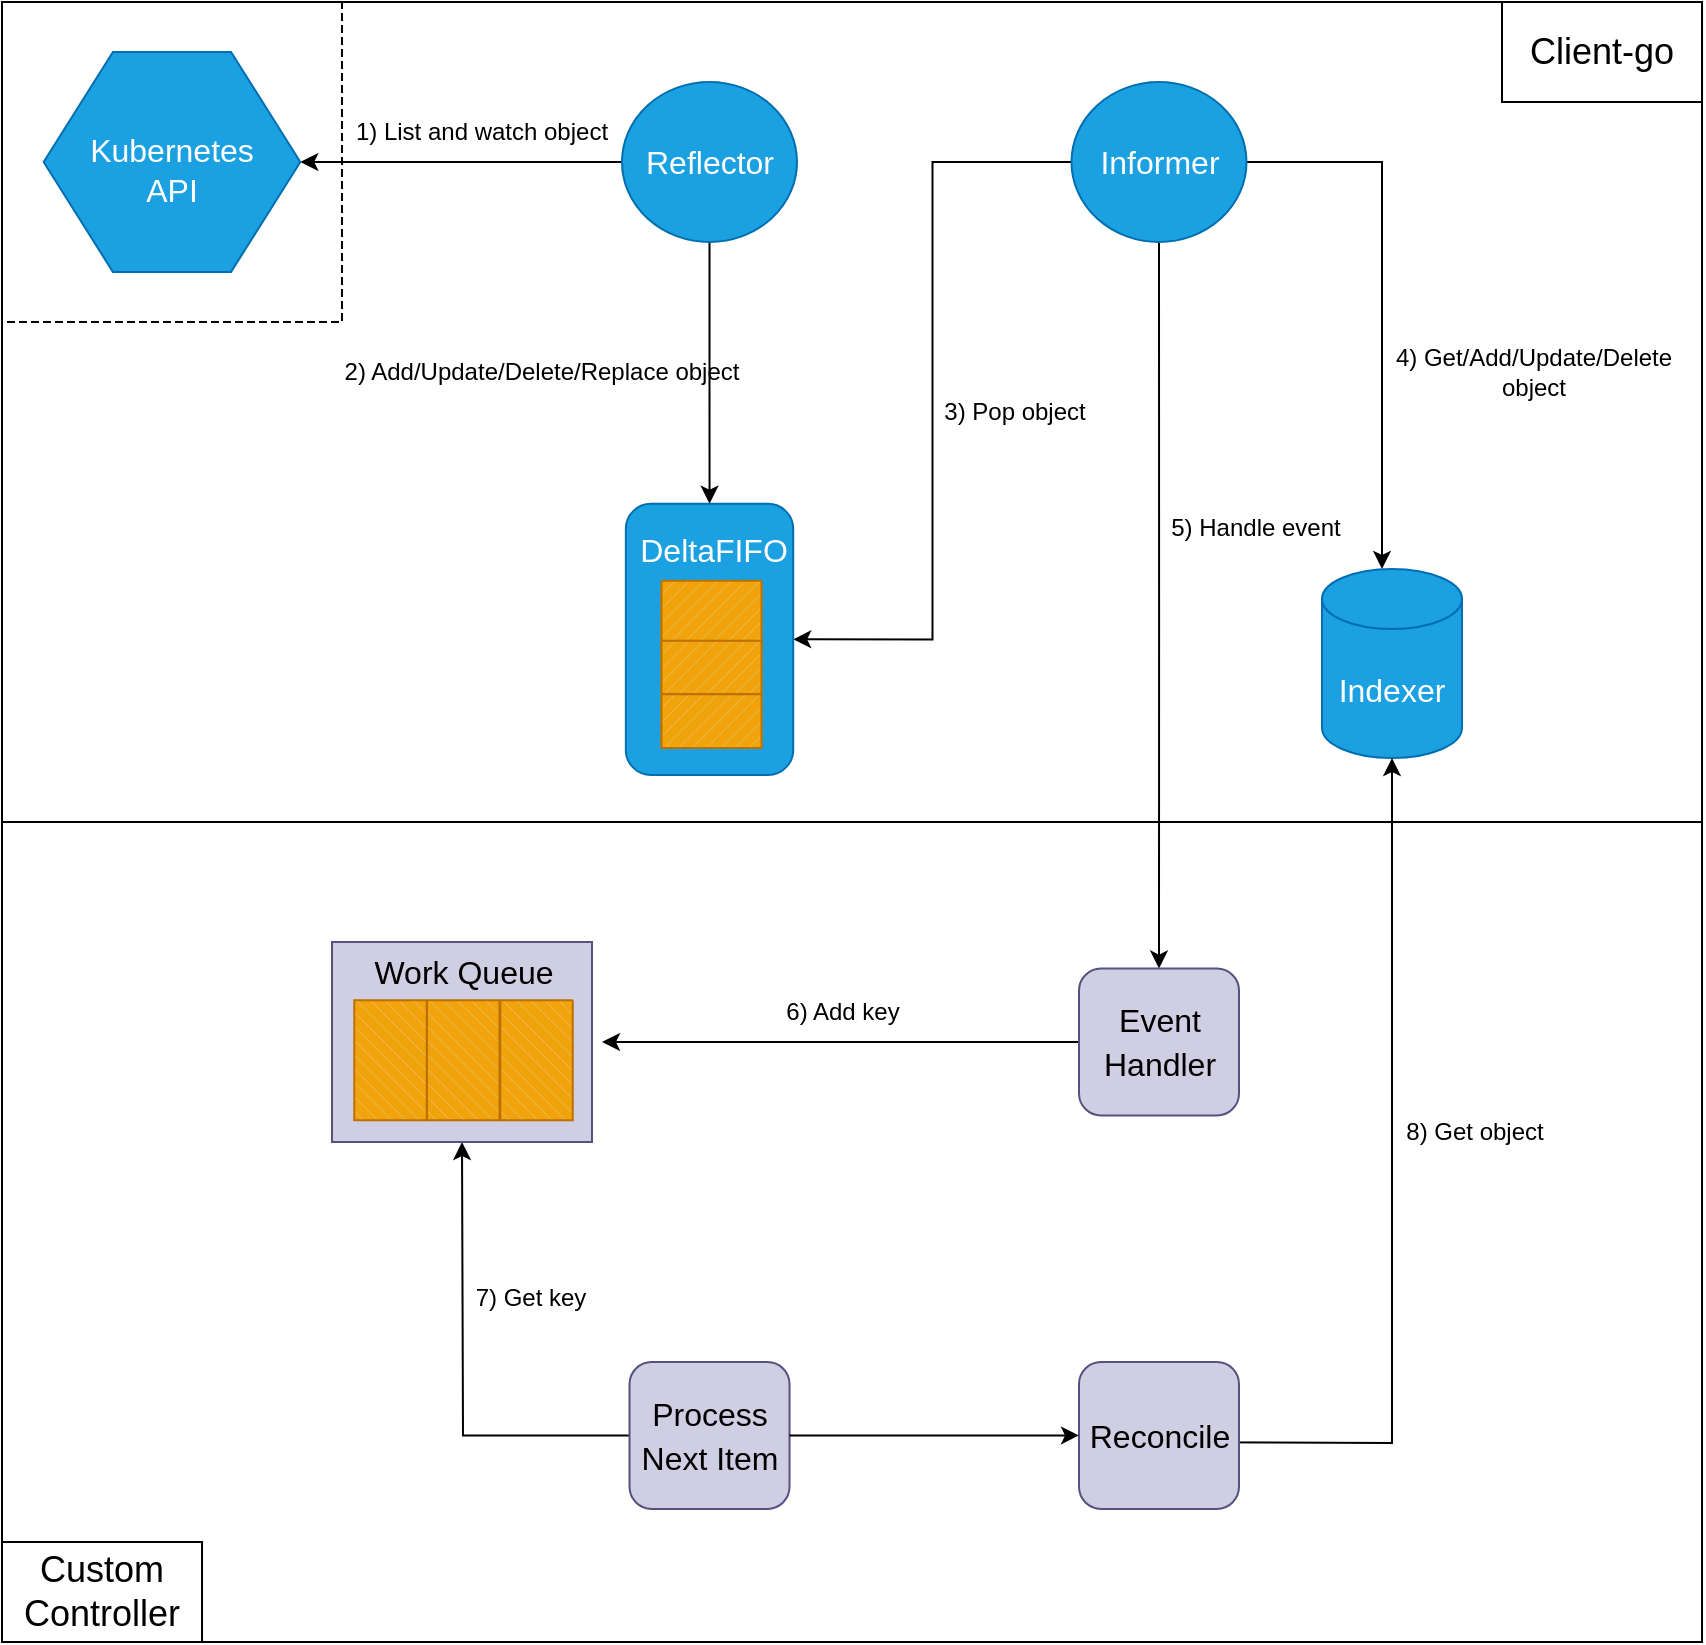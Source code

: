 <mxfile version="15.4.0" type="device"><diagram id="CcGtm2X0_cJIOxf-rvPF" name="第 1 页"><mxGraphModel dx="1298" dy="815" grid="1" gridSize="10" guides="1" tooltips="1" connect="1" arrows="1" fold="1" page="1" pageScale="1" pageWidth="1654" pageHeight="1169" math="0" shadow="0"><root><mxCell id="0"/><mxCell id="1" parent="0"/><mxCell id="aZI0B-BD55wAmyeqWFYq-131" value="" style="rounded=0;whiteSpace=wrap;html=1;labelBackgroundColor=none;fontSize=16;fontColor=#000000;fillColor=none;" vertex="1" parent="1"><mxGeometry x="400" y="200" width="850.01" height="410" as="geometry"/></mxCell><mxCell id="aZI0B-BD55wAmyeqWFYq-186" value="" style="shape=partialRectangle;whiteSpace=wrap;html=1;top=0;left=0;fillColor=none;rounded=1;labelBackgroundColor=none;fontSize=18;fontColor=#000000;dashed=1;" vertex="1" parent="1"><mxGeometry x="400" y="200" width="169.99" height="160" as="geometry"/></mxCell><mxCell id="aZI0B-BD55wAmyeqWFYq-157" value="" style="shape=partialRectangle;whiteSpace=wrap;html=1;bottom=1;right=1;left=1;top=0;fillColor=none;routingCenterX=-0.5;rounded=1;labelBackgroundColor=none;fontSize=18;fontColor=#000000;" vertex="1" parent="1"><mxGeometry x="1150" y="200" width="100.01" height="50" as="geometry"/></mxCell><mxCell id="aZI0B-BD55wAmyeqWFYq-30" value="" style="edgeStyle=orthogonalEdgeStyle;rounded=0;orthogonalLoop=1;jettySize=auto;html=1;fontSize=16;fontColor=#FFFFFF;entryX=1;entryY=0.5;entryDx=0;entryDy=0;" edge="1" parent="1" source="aZI0B-BD55wAmyeqWFYq-25" target="aZI0B-BD55wAmyeqWFYq-14"><mxGeometry relative="1" as="geometry"><mxPoint x="570" y="280" as="targetPoint"/></mxGeometry></mxCell><mxCell id="aZI0B-BD55wAmyeqWFYq-122" value="" style="edgeStyle=orthogonalEdgeStyle;rounded=0;orthogonalLoop=1;jettySize=auto;html=1;fontSize=16;fontColor=#000000;" edge="1" parent="1" source="aZI0B-BD55wAmyeqWFYq-25" target="aZI0B-BD55wAmyeqWFYq-68"><mxGeometry relative="1" as="geometry"/></mxCell><mxCell id="aZI0B-BD55wAmyeqWFYq-25" value="&lt;span style=&quot;font-size: 16px&quot;&gt;Reflector&lt;/span&gt;" style="ellipse;whiteSpace=wrap;html=1;fontSize=18;fontColor=#ffffff;fillColor=#1ba1e2;strokeColor=#006EAF;" vertex="1" parent="1"><mxGeometry x="710" y="240" width="87.5" height="80" as="geometry"/></mxCell><mxCell id="aZI0B-BD55wAmyeqWFYq-31" value="1) List and watch object" style="text;html=1;strokeColor=none;fillColor=none;align=center;verticalAlign=middle;whiteSpace=wrap;rounded=0;labelBackgroundColor=none;fontSize=12;fontColor=default;" vertex="1" parent="1"><mxGeometry x="564.99" y="250" width="150" height="30" as="geometry"/></mxCell><mxCell id="aZI0B-BD55wAmyeqWFYq-38" value="2) Add/Update/Delete/Replace object" style="text;html=1;strokeColor=none;fillColor=none;align=center;verticalAlign=middle;whiteSpace=wrap;rounded=0;labelBackgroundColor=none;fontSize=12;fontColor=default;" vertex="1" parent="1"><mxGeometry x="569.99" y="370" width="200.01" height="30" as="geometry"/></mxCell><mxCell id="aZI0B-BD55wAmyeqWFYq-73" value="" style="edgeStyle=orthogonalEdgeStyle;rounded=0;orthogonalLoop=1;jettySize=auto;html=1;fontSize=12;fontColor=default;entryX=0.5;entryY=0;entryDx=0;entryDy=0;" edge="1" parent="1" source="aZI0B-BD55wAmyeqWFYq-41" target="aZI0B-BD55wAmyeqWFYq-68"><mxGeometry relative="1" as="geometry"/></mxCell><mxCell id="aZI0B-BD55wAmyeqWFYq-126" value="" style="edgeStyle=orthogonalEdgeStyle;rounded=0;orthogonalLoop=1;jettySize=auto;html=1;fontSize=16;fontColor=#000000;" edge="1" parent="1" source="aZI0B-BD55wAmyeqWFYq-41" target="aZI0B-BD55wAmyeqWFYq-116"><mxGeometry relative="1" as="geometry"><Array as="points"><mxPoint x="1090" y="280"/></Array></mxGeometry></mxCell><mxCell id="aZI0B-BD55wAmyeqWFYq-142" value="" style="edgeStyle=orthogonalEdgeStyle;rounded=0;orthogonalLoop=1;jettySize=auto;html=1;fontSize=18;fontColor=#000000;" edge="1" parent="1" source="aZI0B-BD55wAmyeqWFYq-41" target="aZI0B-BD55wAmyeqWFYq-138"><mxGeometry relative="1" as="geometry"/></mxCell><mxCell id="aZI0B-BD55wAmyeqWFYq-41" value="&lt;span style=&quot;font-size: 16px&quot;&gt;Informer&lt;/span&gt;" style="ellipse;whiteSpace=wrap;html=1;fontSize=18;fontColor=#ffffff;fillColor=#1ba1e2;strokeColor=#006EAF;" vertex="1" parent="1"><mxGeometry x="934.75" y="240" width="87.5" height="80" as="geometry"/></mxCell><mxCell id="aZI0B-BD55wAmyeqWFYq-43" value="3) Pop object" style="text;html=1;strokeColor=none;fillColor=none;align=center;verticalAlign=middle;whiteSpace=wrap;rounded=0;labelBackgroundColor=none;fontSize=12;fontColor=default;" vertex="1" parent="1"><mxGeometry x="870" y="390" width="72.5" height="30" as="geometry"/></mxCell><mxCell id="aZI0B-BD55wAmyeqWFYq-48" value="4) Get/Add/Update/Delete object" style="text;html=1;strokeColor=none;fillColor=none;align=center;verticalAlign=middle;whiteSpace=wrap;rounded=0;labelBackgroundColor=none;fontSize=12;fontColor=default;" vertex="1" parent="1"><mxGeometry x="1091" y="370" width="150" height="30" as="geometry"/></mxCell><mxCell id="aZI0B-BD55wAmyeqWFYq-116" value="&lt;span style=&quot;color: rgb(255 , 255 , 255)&quot;&gt;Indexer&lt;/span&gt;" style="shape=cylinder3;whiteSpace=wrap;html=1;boundedLbl=1;backgroundOutline=1;size=15;labelBackgroundColor=none;fontSize=16;fontColor=#ffffff;fillColor=#1ba1e2;strokeColor=#006EAF;" vertex="1" parent="1"><mxGeometry x="1060" y="483.5" width="70" height="94.5" as="geometry"/></mxCell><mxCell id="aZI0B-BD55wAmyeqWFYq-68" value="" style="rounded=1;whiteSpace=wrap;html=1;labelBackgroundColor=none;fontSize=12;fontColor=#ffffff;fillColor=#1ba1e2;rotation=90;strokeColor=#006EAF;" vertex="1" parent="1"><mxGeometry x="685.95" y="476.84" width="135.62" height="83.68" as="geometry"/></mxCell><mxCell id="aZI0B-BD55wAmyeqWFYq-67" value="" style="group;fillColor=#e3c800;strokeColor=#B09500;fontColor=#000000;" vertex="1" connectable="0" parent="1"><mxGeometry x="729.75" y="492.5" width="50" height="80.5" as="geometry"/></mxCell><mxCell id="aZI0B-BD55wAmyeqWFYq-69" value="" style="group" vertex="1" connectable="0" parent="aZI0B-BD55wAmyeqWFYq-67"><mxGeometry width="50" height="80.5" as="geometry"/></mxCell><mxCell id="aZI0B-BD55wAmyeqWFYq-123" value="" style="group" vertex="1" connectable="0" parent="aZI0B-BD55wAmyeqWFYq-69"><mxGeometry y="-3.17" width="50" height="83.67" as="geometry"/></mxCell><mxCell id="aZI0B-BD55wAmyeqWFYq-56" value="" style="verticalLabelPosition=bottom;verticalAlign=top;html=1;shape=mxgraph.basic.patternFillRect;fillStyle=diag;step=5;fillStrokeWidth=0.2;fillStrokeColor=#dddddd;labelBackgroundColor=none;fontSize=12;fontColor=#000000;fillColor=#f0a30a;strokeColor=#BD7000;" vertex="1" parent="aZI0B-BD55wAmyeqWFYq-123"><mxGeometry width="50" height="33.17" as="geometry"/></mxCell><mxCell id="aZI0B-BD55wAmyeqWFYq-58" value="" style="verticalLabelPosition=bottom;verticalAlign=top;html=1;shape=mxgraph.basic.patternFillRect;fillStyle=diag;step=5;fillStrokeWidth=0.2;fillStrokeColor=#dddddd;labelBackgroundColor=none;fontSize=12;fontColor=#000000;fillColor=#f0a30a;strokeColor=#BD7000;" vertex="1" parent="aZI0B-BD55wAmyeqWFYq-123"><mxGeometry y="30.003" width="50" height="26.833" as="geometry"/></mxCell><mxCell id="aZI0B-BD55wAmyeqWFYq-59" value="" style="verticalLabelPosition=bottom;verticalAlign=top;html=1;shape=mxgraph.basic.patternFillRect;fillStyle=diag;step=5;fillStrokeWidth=0.2;fillStrokeColor=#dddddd;labelBackgroundColor=none;fontSize=12;fontColor=#000000;fillColor=#f0a30a;strokeColor=#BD7000;" vertex="1" parent="aZI0B-BD55wAmyeqWFYq-123"><mxGeometry y="56.837" width="50" height="26.833" as="geometry"/></mxCell><mxCell id="aZI0B-BD55wAmyeqWFYq-70" value="&lt;span style=&quot;color: rgb(255 , 255 , 255) ; font-size: 16px&quot;&gt;DeltaFIFO&lt;/span&gt;" style="text;html=1;strokeColor=none;fillColor=none;align=center;verticalAlign=middle;whiteSpace=wrap;rounded=0;labelBackgroundColor=none;fontSize=12;fontColor=default;" vertex="1" parent="1"><mxGeometry x="725.75" y="458.5" width="60" height="30" as="geometry"/></mxCell><mxCell id="aZI0B-BD55wAmyeqWFYq-133" value="Client-go" style="text;html=1;strokeColor=none;fillColor=none;align=center;verticalAlign=middle;whiteSpace=wrap;rounded=0;labelBackgroundColor=none;fontSize=18;fontColor=#000000;" vertex="1" parent="1"><mxGeometry x="1160" y="210" width="80" height="30" as="geometry"/></mxCell><mxCell id="aZI0B-BD55wAmyeqWFYq-130" value="5) Handle event" style="text;strokeColor=none;fillColor=none;align=center;verticalAlign=middle;rounded=0;labelBackgroundColor=none;fontSize=12;fontColor=default;whiteSpace=wrap;html=1;" vertex="1" parent="1"><mxGeometry x="976" y="448.41" width="102" height="30" as="geometry"/></mxCell><mxCell id="aZI0B-BD55wAmyeqWFYq-176" value="" style="edgeStyle=orthogonalEdgeStyle;rounded=0;orthogonalLoop=1;jettySize=auto;html=1;fontSize=18;fontColor=#000000;" edge="1" parent="1" target="aZI0B-BD55wAmyeqWFYq-116"><mxGeometry relative="1" as="geometry"><mxPoint x="943" y="920" as="sourcePoint"/><mxPoint x="1099" y="920" as="targetPoint"/></mxGeometry></mxCell><mxCell id="aZI0B-BD55wAmyeqWFYq-89" value="" style="group" vertex="1" connectable="0" parent="1"><mxGeometry x="420.83" y="225" width="128.32" height="110" as="geometry"/></mxCell><mxCell id="aZI0B-BD55wAmyeqWFYq-14" value="" style="verticalLabelPosition=bottom;verticalAlign=top;html=1;shape=hexagon;perimeter=hexagonPerimeter2;arcSize=6;size=0.27;fillColor=#1ba1e2;strokeColor=#006EAF;fontColor=#ffffff;" vertex="1" parent="aZI0B-BD55wAmyeqWFYq-89"><mxGeometry width="128.32" height="110" as="geometry"/></mxCell><mxCell id="aZI0B-BD55wAmyeqWFYq-15" value="Kubernetes API" style="text;html=1;strokeColor=none;fillColor=none;align=center;verticalAlign=middle;whiteSpace=wrap;rounded=0;fontColor=#ffffff;fontSize=16;" vertex="1" parent="aZI0B-BD55wAmyeqWFYq-89"><mxGeometry x="40.094" y="47.143" width="48.123" height="23.571" as="geometry"/></mxCell><mxCell id="aZI0B-BD55wAmyeqWFYq-173" value="" style="edgeStyle=orthogonalEdgeStyle;rounded=0;orthogonalLoop=1;jettySize=auto;html=1;fontSize=18;fontColor=#000000;exitX=0;exitY=0.5;exitDx=0;exitDy=0;" edge="1" parent="1" source="aZI0B-BD55wAmyeqWFYq-158"><mxGeometry relative="1" as="geometry"><mxPoint x="711" y="920" as="sourcePoint"/><mxPoint x="630" y="770" as="targetPoint"/></mxGeometry></mxCell><mxCell id="aZI0B-BD55wAmyeqWFYq-153" value="" style="edgeStyle=orthogonalEdgeStyle;rounded=0;orthogonalLoop=1;jettySize=auto;html=1;fontSize=18;fontColor=#000000;" edge="1" parent="1" source="aZI0B-BD55wAmyeqWFYq-138"><mxGeometry relative="1" as="geometry"><mxPoint x="700" y="720" as="targetPoint"/></mxGeometry></mxCell><mxCell id="aZI0B-BD55wAmyeqWFYq-138" value="&lt;font style=&quot;font-size: 16px&quot;&gt;Event&lt;br&gt;Handler&lt;/font&gt;" style="rounded=1;whiteSpace=wrap;html=1;labelBackgroundColor=none;fontSize=18;fillColor=#d0cee2;strokeColor=#56517e;" vertex="1" parent="1"><mxGeometry x="938.5" y="683.28" width="80" height="73.44" as="geometry"/></mxCell><mxCell id="aZI0B-BD55wAmyeqWFYq-148" value="" style="group" vertex="1" connectable="0" parent="1"><mxGeometry x="565" y="670" width="130" height="100" as="geometry"/></mxCell><mxCell id="aZI0B-BD55wAmyeqWFYq-127" value="" style="group;fillColor=#d0cee2;strokeColor=#56517e;container=0;" vertex="1" connectable="0" parent="aZI0B-BD55wAmyeqWFYq-148"><mxGeometry width="130" height="100" as="geometry"/></mxCell><mxCell id="aZI0B-BD55wAmyeqWFYq-112" value="Work Queue" style="text;html=1;strokeColor=none;fillColor=none;align=center;verticalAlign=middle;whiteSpace=wrap;rounded=0;labelBackgroundColor=none;fontSize=16;fontColor=#000000;" vertex="1" parent="aZI0B-BD55wAmyeqWFYq-148"><mxGeometry x="16.13" width="100" height="30" as="geometry"/></mxCell><mxCell id="aZI0B-BD55wAmyeqWFYq-111" value="" style="verticalLabelPosition=bottom;verticalAlign=top;html=1;shape=mxgraph.basic.patternFillRect;fillStyle=diag;step=5;fillStrokeWidth=0.2;fillStrokeColor=#dddddd;labelBackgroundColor=none;fontSize=12;fontColor=#000000;fillColor=#f0a30a;rotation=90;strokeColor=#BD7000;" vertex="1" parent="aZI0B-BD55wAmyeqWFYq-148"><mxGeometry x="72.25" y="41" width="60" height="36.25" as="geometry"/></mxCell><mxCell id="aZI0B-BD55wAmyeqWFYq-107" value="" style="verticalLabelPosition=bottom;verticalAlign=top;html=1;shape=mxgraph.basic.patternFillRect;fillStyle=diag;step=5;fillStrokeWidth=0.2;fillStrokeColor=#dddddd;labelBackgroundColor=none;fontSize=12;fontColor=#000000;fillColor=#f0a30a;rotation=90;strokeColor=#BD7000;" vertex="1" parent="aZI0B-BD55wAmyeqWFYq-148"><mxGeometry x="35.63" y="41" width="60" height="36.25" as="geometry"/></mxCell><mxCell id="aZI0B-BD55wAmyeqWFYq-110" value="" style="verticalLabelPosition=bottom;verticalAlign=top;html=1;shape=mxgraph.basic.patternFillRect;fillStyle=diag;step=5;fillStrokeWidth=0.2;fillStrokeColor=#dddddd;labelBackgroundColor=none;fontSize=12;fontColor=#000000;fillColor=#f0a30a;rotation=90;strokeColor=#BD7000;" vertex="1" parent="aZI0B-BD55wAmyeqWFYq-148"><mxGeometry x="-0.75" y="41" width="60" height="36.25" as="geometry"/></mxCell><mxCell id="aZI0B-BD55wAmyeqWFYq-150" value="6) Add key" style="text;html=1;strokeColor=none;fillColor=none;align=center;verticalAlign=middle;whiteSpace=wrap;rounded=0;labelBackgroundColor=none;fontSize=12;fontColor=default;" vertex="1" parent="1"><mxGeometry x="779.75" y="690.28" width="81.25" height="30" as="geometry"/></mxCell><mxCell id="aZI0B-BD55wAmyeqWFYq-161" value="7) Get key" style="text;html=1;strokeColor=none;fillColor=none;align=center;verticalAlign=middle;whiteSpace=wrap;rounded=0;labelBackgroundColor=none;fontSize=12;fontColor=default;" vertex="1" parent="1"><mxGeometry x="624" y="833" width="81.25" height="30" as="geometry"/></mxCell><mxCell id="aZI0B-BD55wAmyeqWFYq-164" value="8) Get object" style="text;html=1;strokeColor=none;fillColor=none;align=center;verticalAlign=middle;whiteSpace=wrap;rounded=0;labelBackgroundColor=none;fontSize=12;fontColor=default;" vertex="1" parent="1"><mxGeometry x="1096" y="750" width="81.25" height="30" as="geometry"/></mxCell><mxCell id="aZI0B-BD55wAmyeqWFYq-158" value="&lt;span style=&quot;font-size: 16px&quot;&gt;Process Next Item&lt;/span&gt;" style="rounded=1;whiteSpace=wrap;html=1;labelBackgroundColor=none;fontSize=18;fillColor=#d0cee2;strokeColor=#56517e;" vertex="1" parent="1"><mxGeometry x="713.76" y="880" width="80" height="73.44" as="geometry"/></mxCell><mxCell id="aZI0B-BD55wAmyeqWFYq-165" value="&lt;span style=&quot;font-size: 16px&quot;&gt;Reconcile&lt;/span&gt;" style="rounded=1;whiteSpace=wrap;html=1;labelBackgroundColor=none;fontSize=18;fillColor=#d0cee2;strokeColor=#56517e;" vertex="1" parent="1"><mxGeometry x="938.5" y="880" width="80" height="73.44" as="geometry"/></mxCell><mxCell id="aZI0B-BD55wAmyeqWFYq-166" value="" style="edgeStyle=orthogonalEdgeStyle;rounded=0;orthogonalLoop=1;jettySize=auto;html=1;fontSize=18;fontColor=#000000;" edge="1" parent="1" source="aZI0B-BD55wAmyeqWFYq-158" target="aZI0B-BD55wAmyeqWFYq-165"><mxGeometry x="711" y="850" as="geometry"/></mxCell><mxCell id="aZI0B-BD55wAmyeqWFYq-183" value="" style="rounded=0;whiteSpace=wrap;html=1;labelBackgroundColor=none;fontSize=16;fontColor=#000000;fillColor=none;" vertex="1" parent="1"><mxGeometry x="400" y="610" width="850.01" height="410" as="geometry"/></mxCell><mxCell id="aZI0B-BD55wAmyeqWFYq-184" value="" style="shape=partialRectangle;whiteSpace=wrap;html=1;bottom=1;right=1;left=1;top=0;fillColor=none;routingCenterX=-0.5;rounded=1;labelBackgroundColor=none;fontSize=18;fontColor=#000000;rotation=-180;" vertex="1" parent="1"><mxGeometry x="400" y="970" width="100.01" height="50" as="geometry"/></mxCell><mxCell id="aZI0B-BD55wAmyeqWFYq-185" value="Custom Controller" style="text;html=1;strokeColor=none;fillColor=none;align=center;verticalAlign=middle;whiteSpace=wrap;rounded=0;labelBackgroundColor=none;fontSize=18;fontColor=#000000;" vertex="1" parent="1"><mxGeometry x="410" y="980" width="80" height="30" as="geometry"/></mxCell></root></mxGraphModel></diagram></mxfile>